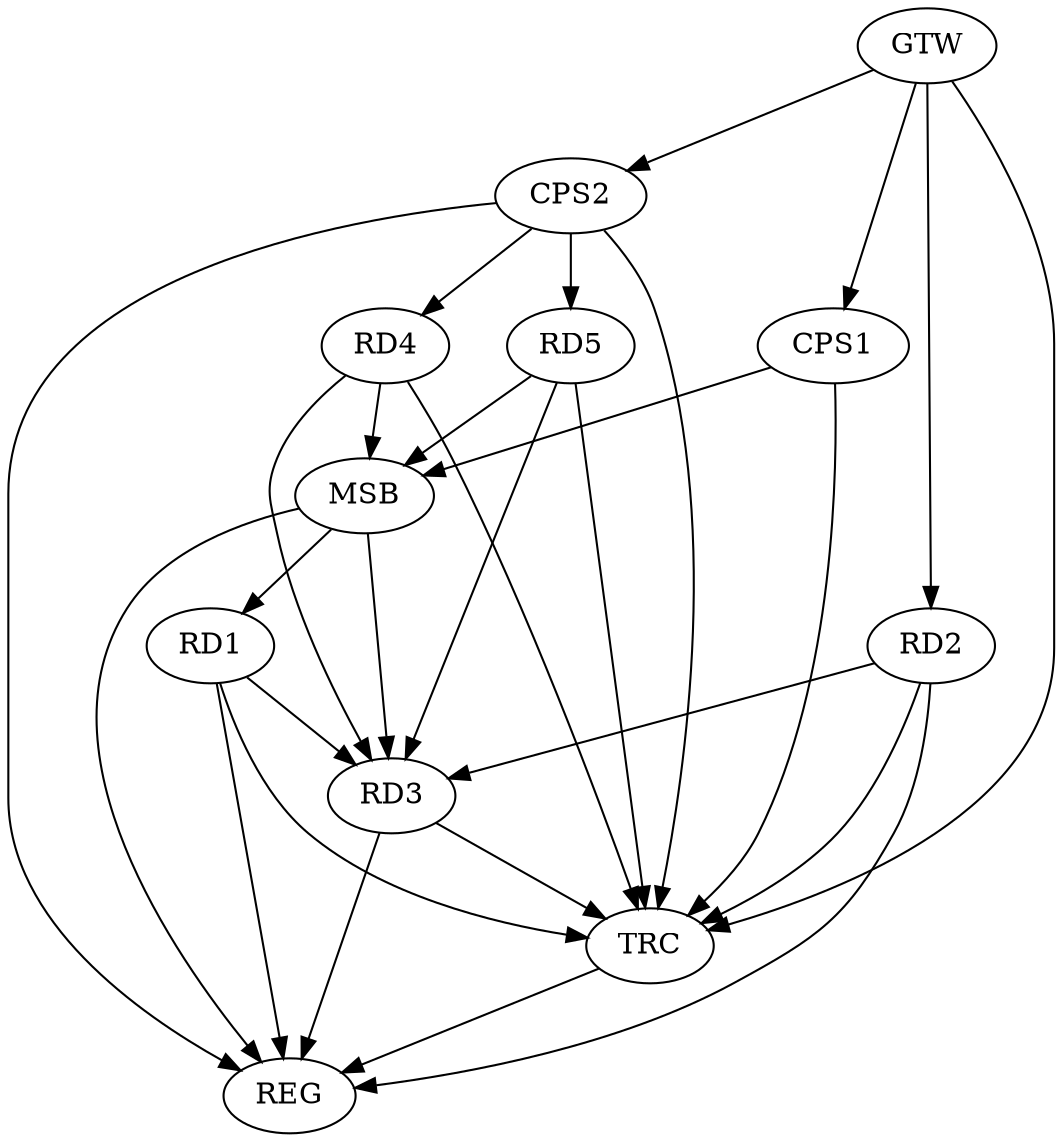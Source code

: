 strict digraph G {
  RD1 [ label="RD1" ];
  RD2 [ label="RD2" ];
  RD3 [ label="RD3" ];
  RD4 [ label="RD4" ];
  RD5 [ label="RD5" ];
  CPS1 [ label="CPS1" ];
  CPS2 [ label="CPS2" ];
  GTW [ label="GTW" ];
  REG [ label="REG" ];
  MSB [ label="MSB" ];
  TRC [ label="TRC" ];
  RD2 -> RD3;
  CPS2 -> RD4;
  CPS2 -> RD5;
  GTW -> RD2;
  GTW -> CPS1;
  GTW -> CPS2;
  RD1 -> REG;
  RD2 -> REG;
  RD3 -> REG;
  CPS2 -> REG;
  RD4 -> MSB;
  MSB -> REG;
  RD5 -> MSB;
  CPS1 -> MSB;
  MSB -> RD1;
  MSB -> RD3;
  RD1 -> TRC;
  RD2 -> TRC;
  RD3 -> TRC;
  RD4 -> TRC;
  RD5 -> TRC;
  CPS1 -> TRC;
  CPS2 -> TRC;
  GTW -> TRC;
  TRC -> REG;
  RD5 -> RD3;
  RD4 -> RD3;
  RD1 -> RD3;
}
